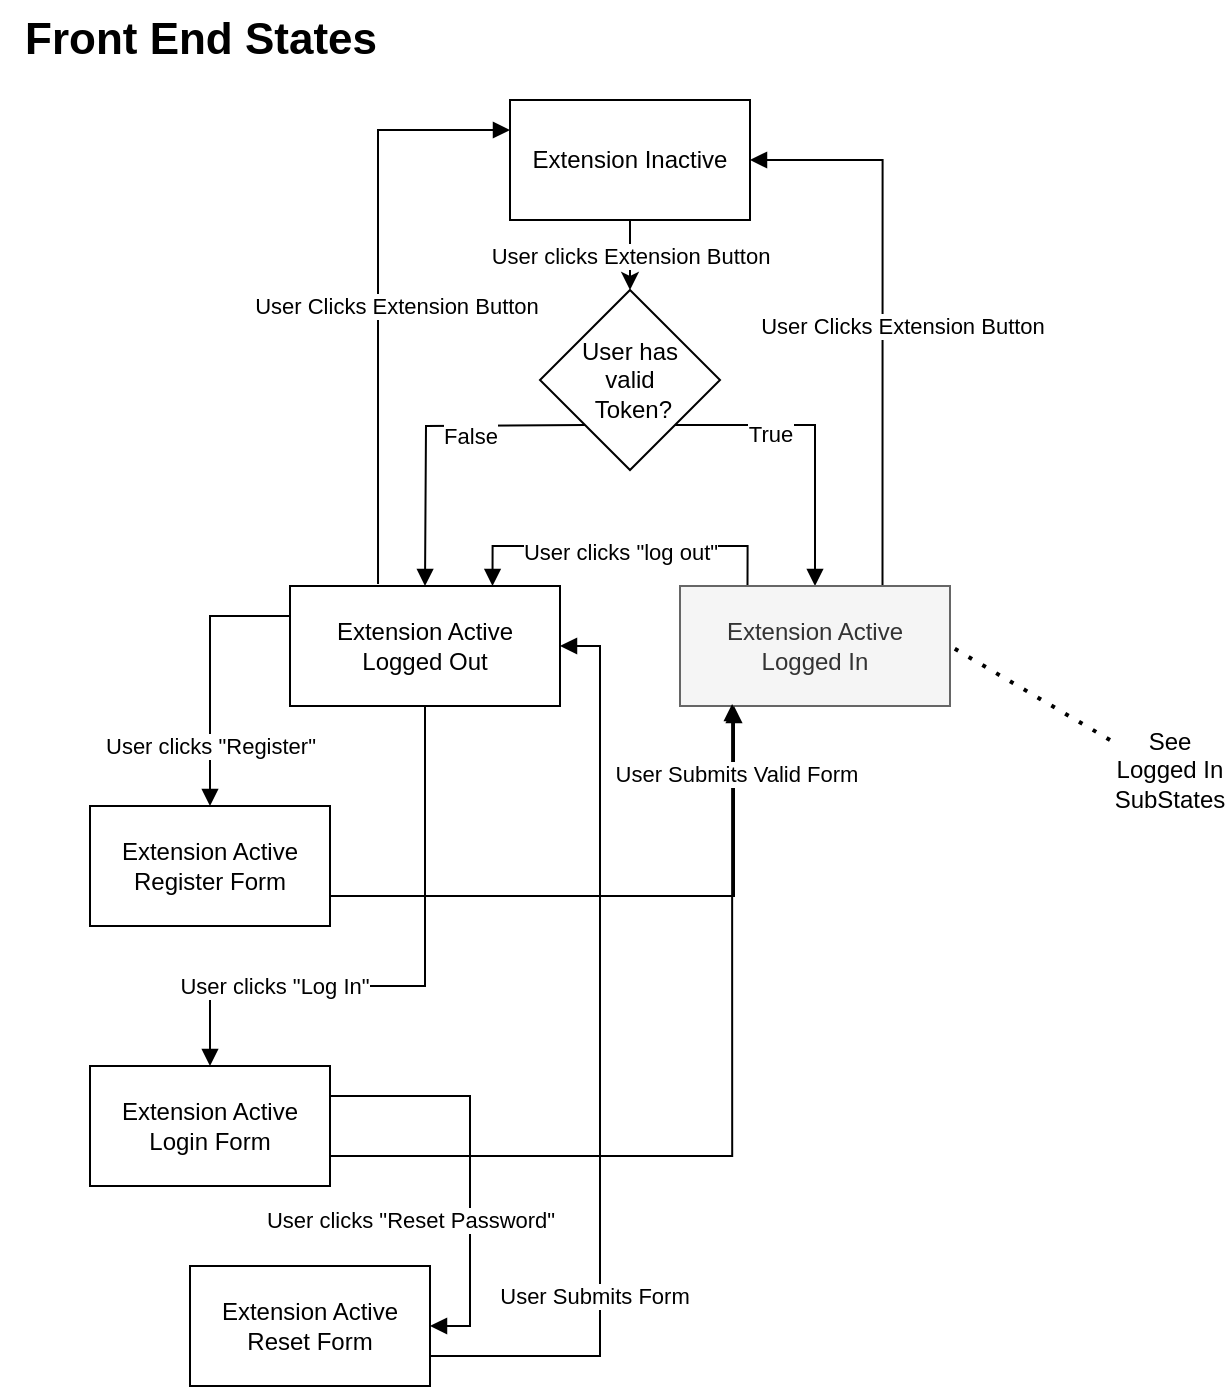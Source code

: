 <mxfile version="20.2.3" type="device"><diagram id="WFKOlGJlb3Ncaql9ZJ3I" name="Page-1"><mxGraphModel dx="986" dy="767" grid="1" gridSize="10" guides="1" tooltips="1" connect="1" arrows="1" fold="1" page="1" pageScale="1" pageWidth="850" pageHeight="1100" math="0" shadow="0"><root><mxCell id="0"/><mxCell id="1" parent="0"/><mxCell id="ll2w08yE72qHY3BO0u6t-6" value="User clicks Extension Button" style="edgeStyle=orthogonalEdgeStyle;rounded=0;orthogonalLoop=1;jettySize=auto;html=1;exitX=0.5;exitY=1;exitDx=0;exitDy=0;" parent="1" source="ll2w08yE72qHY3BO0u6t-4" target="ll2w08yE72qHY3BO0u6t-15" edge="1"><mxGeometry relative="1" as="geometry"/></mxCell><mxCell id="ll2w08yE72qHY3BO0u6t-4" value="Extension Inactive" style="rounded=0;whiteSpace=wrap;html=1;" parent="1" vertex="1"><mxGeometry x="270" y="60" width="120" height="60" as="geometry"/></mxCell><mxCell id="ll2w08yE72qHY3BO0u6t-24" value="User clicks &quot;Register&quot;" style="edgeStyle=orthogonalEdgeStyle;rounded=0;orthogonalLoop=1;jettySize=auto;html=1;exitX=0;exitY=0.25;exitDx=0;exitDy=0;entryX=0.5;entryY=0;entryDx=0;entryDy=0;startArrow=none;startFill=0;endArrow=block;endFill=1;" parent="1" source="ll2w08yE72qHY3BO0u6t-5" target="ll2w08yE72qHY3BO0u6t-22" edge="1"><mxGeometry x="0.556" relative="1" as="geometry"><mxPoint as="offset"/></mxGeometry></mxCell><mxCell id="ll2w08yE72qHY3BO0u6t-25" value="User clicks &quot;Log In&quot;" style="edgeStyle=orthogonalEdgeStyle;rounded=0;orthogonalLoop=1;jettySize=auto;html=1;entryX=0.5;entryY=0;entryDx=0;entryDy=0;startArrow=none;startFill=0;endArrow=block;endFill=1;exitX=0.5;exitY=1;exitDx=0;exitDy=0;" parent="1" source="ll2w08yE72qHY3BO0u6t-5" target="ll2w08yE72qHY3BO0u6t-21" edge="1"><mxGeometry x="0.502" relative="1" as="geometry"><mxPoint x="220" y="393" as="sourcePoint"/><Array as="points"><mxPoint x="228" y="503"/><mxPoint x="120" y="503"/></Array><mxPoint as="offset"/></mxGeometry></mxCell><mxCell id="ll2w08yE72qHY3BO0u6t-26" value="User clicks &quot;Reset Password&quot;" style="edgeStyle=orthogonalEdgeStyle;rounded=0;orthogonalLoop=1;jettySize=auto;html=1;exitX=1;exitY=0.25;exitDx=0;exitDy=0;entryX=1;entryY=0.5;entryDx=0;entryDy=0;startArrow=none;startFill=0;endArrow=block;endFill=1;" parent="1" source="ll2w08yE72qHY3BO0u6t-21" target="ll2w08yE72qHY3BO0u6t-23" edge="1"><mxGeometry x="0.288" y="-30" relative="1" as="geometry"><mxPoint as="offset"/></mxGeometry></mxCell><mxCell id="ll2w08yE72qHY3BO0u6t-5" value="Extension Active&lt;br&gt;Logged Out" style="rounded=0;whiteSpace=wrap;html=1;" parent="1" vertex="1"><mxGeometry x="160" y="303" width="135" height="60" as="geometry"/></mxCell><mxCell id="ll2w08yE72qHY3BO0u6t-19" style="edgeStyle=orthogonalEdgeStyle;rounded=0;orthogonalLoop=1;jettySize=auto;html=1;exitX=1;exitY=1;exitDx=0;exitDy=0;entryX=0.5;entryY=0;entryDx=0;entryDy=0;startArrow=none;startFill=0;endArrow=block;endFill=1;" parent="1" source="ll2w08yE72qHY3BO0u6t-15" target="ll2w08yE72qHY3BO0u6t-16" edge="1"><mxGeometry relative="1" as="geometry"><Array as="points"><mxPoint x="423" y="223"/></Array></mxGeometry></mxCell><mxCell id="ll2w08yE72qHY3BO0u6t-20" value="True" style="edgeLabel;html=1;align=center;verticalAlign=middle;resizable=0;points=[];" parent="ll2w08yE72qHY3BO0u6t-19" vertex="1" connectable="0"><mxGeometry x="-0.688" y="-1" relative="1" as="geometry"><mxPoint x="24" y="3" as="offset"/></mxGeometry></mxCell><mxCell id="ll2w08yE72qHY3BO0u6t-15" value="User has&lt;br&gt;valid&lt;br&gt;&amp;nbsp;Token?" style="rhombus;whiteSpace=wrap;html=1;" parent="1" vertex="1"><mxGeometry x="285" y="155" width="90" height="90" as="geometry"/></mxCell><mxCell id="ll2w08yE72qHY3BO0u6t-30" style="edgeStyle=orthogonalEdgeStyle;rounded=0;orthogonalLoop=1;jettySize=auto;html=1;exitX=0.75;exitY=0;exitDx=0;exitDy=0;entryX=1;entryY=0.5;entryDx=0;entryDy=0;startArrow=none;startFill=0;endArrow=block;endFill=1;" parent="1" source="ll2w08yE72qHY3BO0u6t-16" target="ll2w08yE72qHY3BO0u6t-4" edge="1"><mxGeometry relative="1" as="geometry"/></mxCell><mxCell id="ll2w08yE72qHY3BO0u6t-31" value="User Clicks Extension Button" style="edgeLabel;html=1;align=center;verticalAlign=middle;resizable=0;points=[];" parent="ll2w08yE72qHY3BO0u6t-30" vertex="1" connectable="0"><mxGeometry x="0.289" y="1" relative="1" as="geometry"><mxPoint x="10" y="50" as="offset"/></mxGeometry></mxCell><mxCell id="ll2w08yE72qHY3BO0u6t-43" value="&lt;font style=&quot;font-size: 11px;&quot;&gt;User clicks &quot;log out&quot;&lt;/font&gt;" style="edgeStyle=orthogonalEdgeStyle;rounded=0;orthogonalLoop=1;jettySize=auto;html=1;exitX=0.25;exitY=0;exitDx=0;exitDy=0;entryX=0.75;entryY=0;entryDx=0;entryDy=0;fontSize=22;startArrow=none;startFill=0;endArrow=block;endFill=1;" parent="1" source="ll2w08yE72qHY3BO0u6t-16" target="ll2w08yE72qHY3BO0u6t-5" edge="1"><mxGeometry relative="1" as="geometry"/></mxCell><mxCell id="ll2w08yE72qHY3BO0u6t-16" value="Extension Active&lt;br&gt;Logged In" style="rounded=0;whiteSpace=wrap;html=1;fillColor=#f5f5f5;fontColor=#333333;strokeColor=#666666;" parent="1" vertex="1"><mxGeometry x="355" y="303" width="135" height="60" as="geometry"/></mxCell><mxCell id="ll2w08yE72qHY3BO0u6t-17" value="" style="endArrow=none;html=1;rounded=0;entryX=0;entryY=1;entryDx=0;entryDy=0;exitX=0.5;exitY=0;exitDx=0;exitDy=0;startArrow=block;startFill=1;" parent="1" source="ll2w08yE72qHY3BO0u6t-5" target="ll2w08yE72qHY3BO0u6t-15" edge="1"><mxGeometry width="50" height="50" relative="1" as="geometry"><mxPoint x="130" y="423" as="sourcePoint"/><mxPoint x="180" y="373" as="targetPoint"/><Array as="points"><mxPoint x="228" y="223"/></Array></mxGeometry></mxCell><mxCell id="ll2w08yE72qHY3BO0u6t-18" value="False" style="edgeLabel;html=1;align=center;verticalAlign=middle;resizable=0;points=[];" parent="ll2w08yE72qHY3BO0u6t-17" vertex="1" connectable="0"><mxGeometry x="0.272" y="-5" relative="1" as="geometry"><mxPoint as="offset"/></mxGeometry></mxCell><mxCell id="ll2w08yE72qHY3BO0u6t-28" style="edgeStyle=orthogonalEdgeStyle;rounded=0;orthogonalLoop=1;jettySize=auto;html=1;exitX=1;exitY=0.75;exitDx=0;exitDy=0;startArrow=none;startFill=0;endArrow=block;endFill=1;entryX=0.193;entryY=0.983;entryDx=0;entryDy=0;entryPerimeter=0;" parent="1" source="ll2w08yE72qHY3BO0u6t-21" target="ll2w08yE72qHY3BO0u6t-16" edge="1"><mxGeometry relative="1" as="geometry"><mxPoint x="420" y="363" as="targetPoint"/></mxGeometry></mxCell><mxCell id="ll2w08yE72qHY3BO0u6t-21" value="Extension Active&lt;br&gt;Login Form" style="rounded=0;whiteSpace=wrap;html=1;" parent="1" vertex="1"><mxGeometry x="60" y="543" width="120" height="60" as="geometry"/></mxCell><mxCell id="ll2w08yE72qHY3BO0u6t-27" style="edgeStyle=orthogonalEdgeStyle;rounded=0;orthogonalLoop=1;jettySize=auto;html=1;exitX=1;exitY=0.75;exitDx=0;exitDy=0;entryX=0.2;entryY=1;entryDx=0;entryDy=0;startArrow=none;startFill=0;endArrow=block;endFill=1;entryPerimeter=0;" parent="1" source="ll2w08yE72qHY3BO0u6t-22" target="ll2w08yE72qHY3BO0u6t-16" edge="1"><mxGeometry relative="1" as="geometry"/></mxCell><mxCell id="ll2w08yE72qHY3BO0u6t-34" value="User Submits Valid Form" style="edgeLabel;html=1;align=center;verticalAlign=middle;resizable=0;points=[];" parent="ll2w08yE72qHY3BO0u6t-27" vertex="1" connectable="0"><mxGeometry x="0.771" y="-1" relative="1" as="geometry"><mxPoint as="offset"/></mxGeometry></mxCell><mxCell id="ll2w08yE72qHY3BO0u6t-22" value="Extension Active&lt;br&gt;Register Form" style="rounded=0;whiteSpace=wrap;html=1;" parent="1" vertex="1"><mxGeometry x="60" y="413" width="120" height="60" as="geometry"/></mxCell><mxCell id="ll2w08yE72qHY3BO0u6t-35" style="edgeStyle=orthogonalEdgeStyle;rounded=0;orthogonalLoop=1;jettySize=auto;html=1;exitX=1;exitY=0.75;exitDx=0;exitDy=0;entryX=1;entryY=0.5;entryDx=0;entryDy=0;startArrow=none;startFill=0;endArrow=block;endFill=1;" parent="1" source="ll2w08yE72qHY3BO0u6t-23" target="ll2w08yE72qHY3BO0u6t-5" edge="1"><mxGeometry relative="1" as="geometry"/></mxCell><mxCell id="ll2w08yE72qHY3BO0u6t-36" value="User Submits Form" style="edgeLabel;html=1;align=center;verticalAlign=middle;resizable=0;points=[];" parent="ll2w08yE72qHY3BO0u6t-35" vertex="1" connectable="0"><mxGeometry x="-0.5" y="3" relative="1" as="geometry"><mxPoint as="offset"/></mxGeometry></mxCell><mxCell id="ll2w08yE72qHY3BO0u6t-23" value="Extension Active&lt;br&gt;Reset Form" style="rounded=0;whiteSpace=wrap;html=1;" parent="1" vertex="1"><mxGeometry x="110" y="643" width="120" height="60" as="geometry"/></mxCell><mxCell id="ll2w08yE72qHY3BO0u6t-32" style="edgeStyle=orthogonalEdgeStyle;rounded=0;orthogonalLoop=1;jettySize=auto;html=1;exitX=0.326;exitY=-0.017;exitDx=0;exitDy=0;entryX=0;entryY=0.25;entryDx=0;entryDy=0;startArrow=none;startFill=0;endArrow=block;endFill=1;exitPerimeter=0;" parent="1" source="ll2w08yE72qHY3BO0u6t-5" target="ll2w08yE72qHY3BO0u6t-4" edge="1"><mxGeometry relative="1" as="geometry"><mxPoint x="196.25" y="266" as="sourcePoint"/><mxPoint x="130" y="53" as="targetPoint"/></mxGeometry></mxCell><mxCell id="ll2w08yE72qHY3BO0u6t-33" value="User Clicks Extension Button" style="edgeLabel;html=1;align=center;verticalAlign=middle;resizable=0;points=[];" parent="ll2w08yE72qHY3BO0u6t-32" vertex="1" connectable="0"><mxGeometry x="0.289" y="1" relative="1" as="geometry"><mxPoint x="10" y="50" as="offset"/></mxGeometry></mxCell><mxCell id="ll2w08yE72qHY3BO0u6t-42" value="&lt;font style=&quot;font-size: 22px;&quot;&gt;Front End States&lt;/font&gt;" style="text;html=1;align=center;verticalAlign=middle;resizable=0;points=[];autosize=1;strokeColor=none;fillColor=none;fontStyle=1" parent="1" vertex="1"><mxGeometry x="15" y="10" width="200" height="40" as="geometry"/></mxCell><mxCell id="xnovccxOVTRXx-fyMhAw-2" value="See Logged In SubStates" style="text;html=1;strokeColor=none;fillColor=none;align=center;verticalAlign=middle;whiteSpace=wrap;rounded=0;" vertex="1" parent="1"><mxGeometry x="570" y="380" width="60" height="30" as="geometry"/></mxCell><mxCell id="xnovccxOVTRXx-fyMhAw-3" value="" style="endArrow=none;dashed=1;html=1;dashPattern=1 3;strokeWidth=2;rounded=0;entryX=1;entryY=0.5;entryDx=0;entryDy=0;exitX=0;exitY=0;exitDx=0;exitDy=0;" edge="1" parent="1" source="xnovccxOVTRXx-fyMhAw-2" target="ll2w08yE72qHY3BO0u6t-16"><mxGeometry width="50" height="50" relative="1" as="geometry"><mxPoint x="400" y="400" as="sourcePoint"/><mxPoint x="450" y="350" as="targetPoint"/></mxGeometry></mxCell></root></mxGraphModel></diagram></mxfile>
